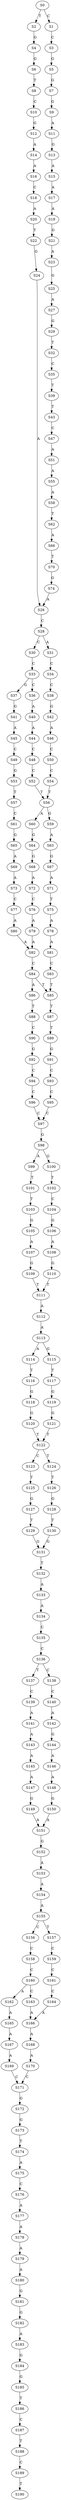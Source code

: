 strict digraph  {
	S0 -> S1 [ label = C ];
	S0 -> S2 [ label = T ];
	S1 -> S3 [ label = C ];
	S2 -> S4 [ label = G ];
	S3 -> S5 [ label = G ];
	S4 -> S6 [ label = G ];
	S5 -> S7 [ label = G ];
	S6 -> S8 [ label = T ];
	S7 -> S9 [ label = G ];
	S8 -> S10 [ label = C ];
	S9 -> S11 [ label = A ];
	S10 -> S12 [ label = G ];
	S11 -> S13 [ label = G ];
	S12 -> S14 [ label = A ];
	S13 -> S15 [ label = A ];
	S14 -> S16 [ label = A ];
	S15 -> S17 [ label = A ];
	S16 -> S18 [ label = C ];
	S17 -> S19 [ label = A ];
	S18 -> S20 [ label = A ];
	S19 -> S21 [ label = G ];
	S20 -> S22 [ label = T ];
	S21 -> S23 [ label = A ];
	S22 -> S24 [ label = G ];
	S23 -> S25 [ label = G ];
	S24 -> S26 [ label = A ];
	S25 -> S27 [ label = A ];
	S26 -> S28 [ label = C ];
	S27 -> S29 [ label = G ];
	S28 -> S30 [ label = C ];
	S28 -> S31 [ label = A ];
	S29 -> S32 [ label = T ];
	S30 -> S33 [ label = C ];
	S31 -> S34 [ label = C ];
	S32 -> S35 [ label = C ];
	S33 -> S36 [ label = C ];
	S33 -> S37 [ label = G ];
	S34 -> S38 [ label = C ];
	S35 -> S39 [ label = T ];
	S36 -> S40 [ label = A ];
	S37 -> S41 [ label = G ];
	S38 -> S42 [ label = G ];
	S39 -> S43 [ label = T ];
	S40 -> S44 [ label = A ];
	S41 -> S45 [ label = A ];
	S42 -> S46 [ label = A ];
	S43 -> S47 [ label = C ];
	S44 -> S48 [ label = C ];
	S45 -> S49 [ label = C ];
	S46 -> S50 [ label = C ];
	S47 -> S51 [ label = A ];
	S48 -> S52 [ label = C ];
	S49 -> S53 [ label = G ];
	S50 -> S54 [ label = C ];
	S51 -> S55 [ label = A ];
	S52 -> S56 [ label = T ];
	S53 -> S57 [ label = T ];
	S54 -> S56 [ label = T ];
	S55 -> S58 [ label = A ];
	S56 -> S59 [ label = G ];
	S56 -> S60 [ label = A ];
	S57 -> S61 [ label = C ];
	S58 -> S62 [ label = T ];
	S59 -> S63 [ label = A ];
	S60 -> S64 [ label = G ];
	S61 -> S65 [ label = G ];
	S62 -> S66 [ label = A ];
	S63 -> S67 [ label = G ];
	S64 -> S68 [ label = G ];
	S65 -> S69 [ label = A ];
	S66 -> S70 [ label = T ];
	S67 -> S71 [ label = A ];
	S68 -> S72 [ label = A ];
	S69 -> S73 [ label = A ];
	S70 -> S74 [ label = G ];
	S71 -> S75 [ label = T ];
	S72 -> S76 [ label = C ];
	S73 -> S77 [ label = C ];
	S74 -> S26 [ label = A ];
	S75 -> S78 [ label = A ];
	S76 -> S79 [ label = A ];
	S77 -> S80 [ label = A ];
	S78 -> S81 [ label = A ];
	S79 -> S82 [ label = A ];
	S80 -> S82 [ label = A ];
	S81 -> S83 [ label = C ];
	S82 -> S84 [ label = C ];
	S83 -> S85 [ label = T ];
	S84 -> S86 [ label = A ];
	S84 -> S85 [ label = T ];
	S85 -> S87 [ label = T ];
	S86 -> S88 [ label = T ];
	S87 -> S89 [ label = T ];
	S88 -> S90 [ label = C ];
	S89 -> S91 [ label = G ];
	S90 -> S92 [ label = G ];
	S91 -> S93 [ label = C ];
	S92 -> S94 [ label = C ];
	S93 -> S95 [ label = C ];
	S94 -> S96 [ label = C ];
	S95 -> S97 [ label = C ];
	S96 -> S97 [ label = C ];
	S97 -> S98 [ label = G ];
	S98 -> S99 [ label = A ];
	S98 -> S100 [ label = G ];
	S99 -> S101 [ label = T ];
	S100 -> S102 [ label = T ];
	S101 -> S103 [ label = T ];
	S102 -> S104 [ label = C ];
	S103 -> S105 [ label = G ];
	S104 -> S106 [ label = G ];
	S105 -> S107 [ label = A ];
	S106 -> S108 [ label = A ];
	S107 -> S109 [ label = G ];
	S108 -> S110 [ label = G ];
	S109 -> S111 [ label = T ];
	S110 -> S111 [ label = T ];
	S111 -> S112 [ label = A ];
	S112 -> S113 [ label = A ];
	S113 -> S114 [ label = A ];
	S113 -> S115 [ label = G ];
	S114 -> S116 [ label = T ];
	S115 -> S117 [ label = T ];
	S116 -> S118 [ label = G ];
	S117 -> S119 [ label = G ];
	S118 -> S120 [ label = G ];
	S119 -> S121 [ label = G ];
	S120 -> S122 [ label = T ];
	S121 -> S122 [ label = T ];
	S122 -> S123 [ label = C ];
	S122 -> S124 [ label = T ];
	S123 -> S125 [ label = T ];
	S124 -> S126 [ label = T ];
	S125 -> S127 [ label = G ];
	S126 -> S128 [ label = G ];
	S127 -> S129 [ label = T ];
	S128 -> S130 [ label = T ];
	S129 -> S131 [ label = G ];
	S130 -> S131 [ label = G ];
	S131 -> S132 [ label = T ];
	S132 -> S133 [ label = A ];
	S133 -> S134 [ label = A ];
	S134 -> S135 [ label = C ];
	S135 -> S136 [ label = C ];
	S136 -> S137 [ label = T ];
	S136 -> S138 [ label = C ];
	S137 -> S139 [ label = C ];
	S138 -> S140 [ label = C ];
	S139 -> S141 [ label = A ];
	S140 -> S142 [ label = A ];
	S141 -> S143 [ label = A ];
	S142 -> S144 [ label = G ];
	S143 -> S145 [ label = A ];
	S144 -> S146 [ label = A ];
	S145 -> S147 [ label = A ];
	S146 -> S148 [ label = A ];
	S147 -> S149 [ label = G ];
	S148 -> S150 [ label = G ];
	S149 -> S151 [ label = A ];
	S150 -> S151 [ label = A ];
	S151 -> S152 [ label = G ];
	S152 -> S153 [ label = A ];
	S153 -> S154 [ label = A ];
	S154 -> S155 [ label = A ];
	S155 -> S156 [ label = C ];
	S155 -> S157 [ label = T ];
	S156 -> S158 [ label = C ];
	S157 -> S159 [ label = C ];
	S158 -> S160 [ label = C ];
	S159 -> S161 [ label = C ];
	S160 -> S162 [ label = A ];
	S160 -> S163 [ label = C ];
	S161 -> S164 [ label = C ];
	S162 -> S165 [ label = A ];
	S163 -> S166 [ label = A ];
	S164 -> S166 [ label = A ];
	S165 -> S167 [ label = A ];
	S166 -> S168 [ label = A ];
	S167 -> S169 [ label = A ];
	S168 -> S170 [ label = A ];
	S169 -> S171 [ label = C ];
	S170 -> S171 [ label = C ];
	S171 -> S172 [ label = G ];
	S172 -> S173 [ label = G ];
	S173 -> S174 [ label = T ];
	S174 -> S175 [ label = A ];
	S175 -> S176 [ label = C ];
	S176 -> S177 [ label = A ];
	S177 -> S178 [ label = A ];
	S178 -> S179 [ label = A ];
	S179 -> S180 [ label = A ];
	S180 -> S181 [ label = G ];
	S181 -> S182 [ label = G ];
	S182 -> S183 [ label = A ];
	S183 -> S184 [ label = G ];
	S184 -> S185 [ label = G ];
	S185 -> S186 [ label = T ];
	S186 -> S187 [ label = C ];
	S187 -> S188 [ label = T ];
	S188 -> S189 [ label = C ];
	S189 -> S190 [ label = T ];
}
